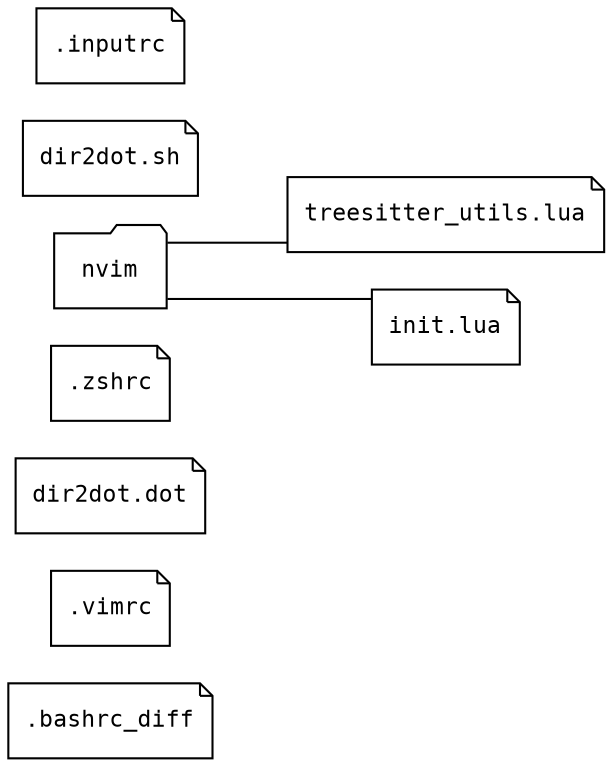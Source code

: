 digraph G {
  graph  [rankdir=LR, splines=ortho, nodesep=0.25]
  node   [fontname="monospace", fontsize=11]
  edge   [arrowhead=none]
  "./.bashrc_diff" [label=".bashrc_diff", shape=note]
  "./.vimrc" [label=".vimrc", shape=note]
  "./dir2dot.dot" [label="dir2dot.dot", shape=note]
  "./.zshrc" [label=".zshrc", shape=note]
  "./nvim" [label="nvim", shape=folder]
  "./nvim/treesitter_utils.lua" [label="treesitter_utils.lua", shape=note]
  "./nvim" -> "./nvim/treesitter_utils.lua"
  "./nvim/init.lua" [label="init.lua", shape=note]
  "./nvim" -> "./nvim/init.lua"
  "./dir2dot.sh" [label="dir2dot.sh", shape=note]
  "./.inputrc" [label=".inputrc", shape=note]
}
